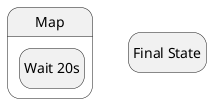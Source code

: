 
@startuml
hide empty description
skinparam LineBackgroundColor #black
skinparam ArrowColor #black
state "Map" as state1 {
state "Wait 20s" as state3
}
state "Final State" as state2
@enduml
